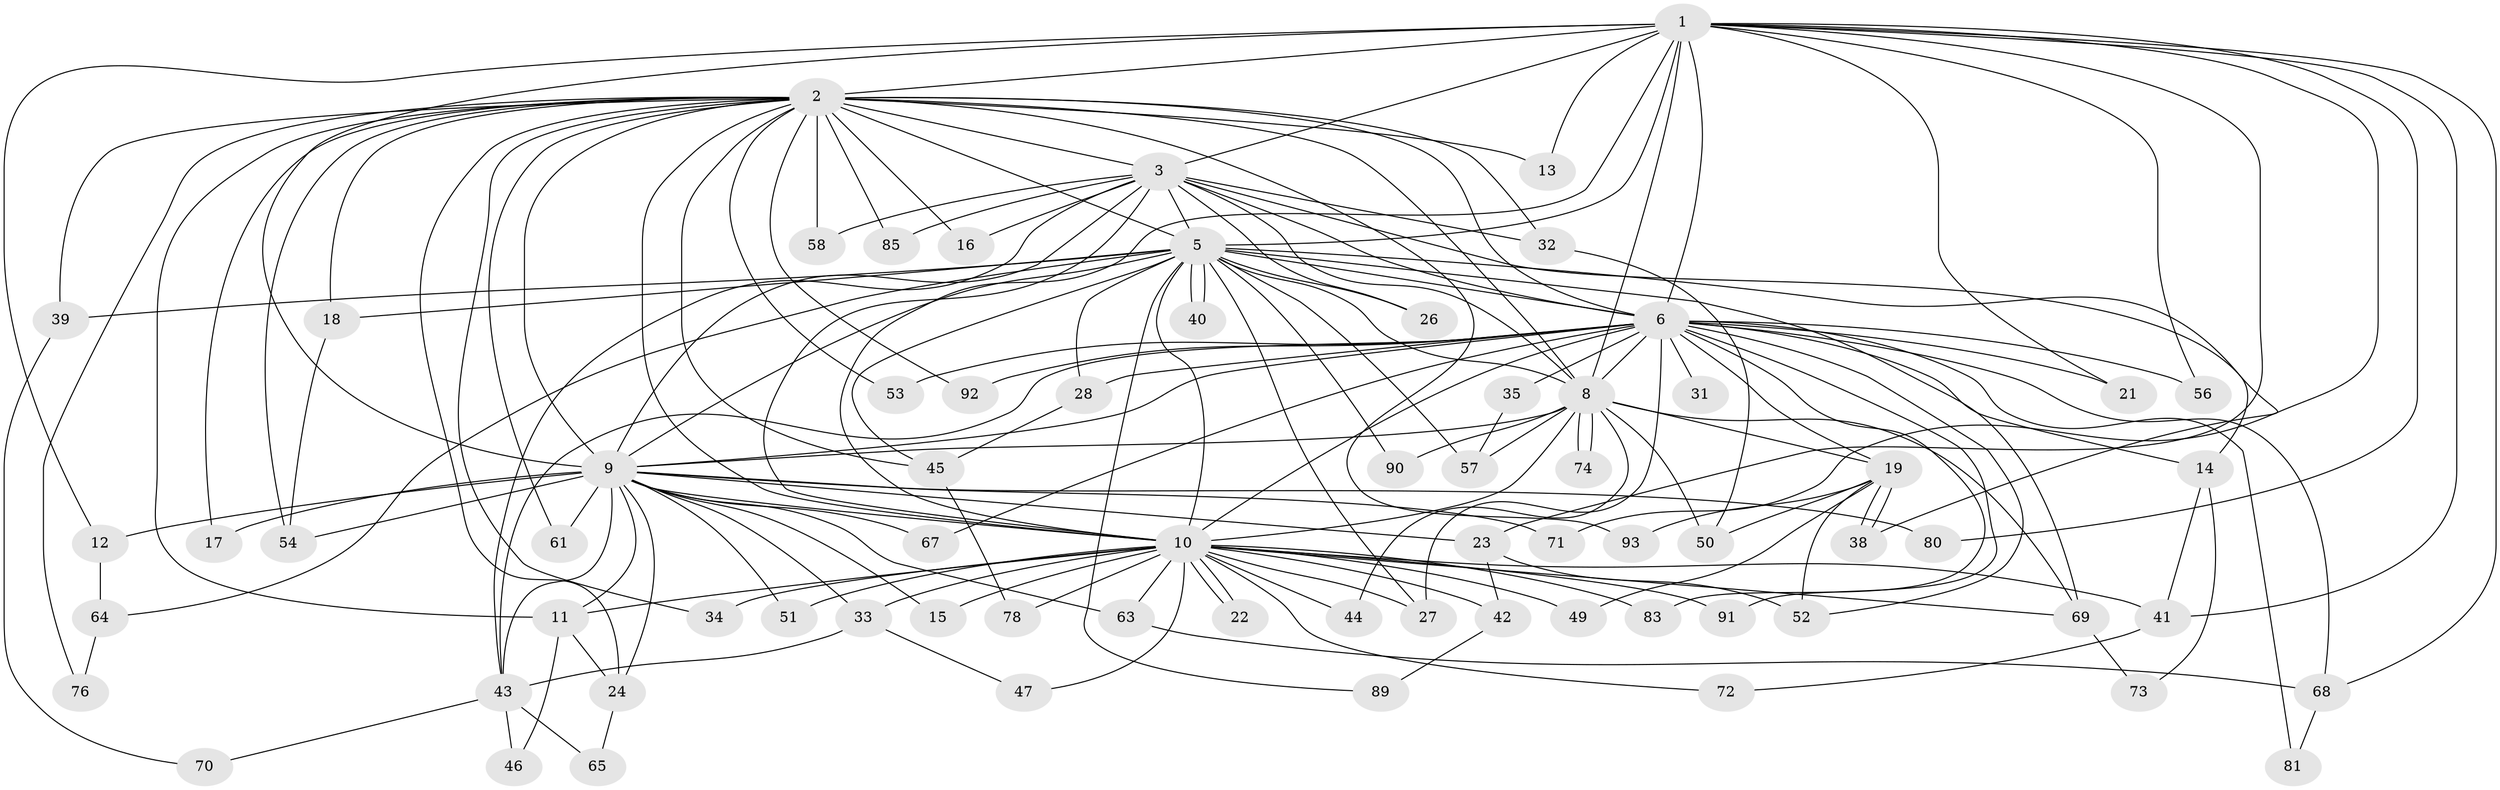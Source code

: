 // original degree distribution, {19: 0.010752688172043012, 16: 0.021505376344086023, 21: 0.021505376344086023, 24: 0.010752688172043012, 18: 0.021505376344086023, 25: 0.010752688172043012, 31: 0.010752688172043012, 5: 0.010752688172043012, 3: 0.1827956989247312, 2: 0.5913978494623656, 4: 0.08602150537634409, 9: 0.010752688172043012, 6: 0.010752688172043012}
// Generated by graph-tools (version 1.1) at 2025/41/03/06/25 10:41:42]
// undirected, 71 vertices, 166 edges
graph export_dot {
graph [start="1"]
  node [color=gray90,style=filled];
  1 [super="+29"];
  2 [super="+4"];
  3 [super="+84"];
  5 [super="+25"];
  6 [super="+7"];
  8 [super="+55"];
  9 [super="+37"];
  10 [super="+77"];
  11 [super="+20"];
  12;
  13;
  14 [super="+48"];
  15;
  16;
  17;
  18;
  19 [super="+30"];
  21;
  22;
  23 [super="+79"];
  24 [super="+87"];
  26;
  27 [super="+36"];
  28;
  31;
  32;
  33;
  34;
  35 [super="+75"];
  38 [super="+86"];
  39;
  40;
  41;
  42;
  43 [super="+59"];
  44;
  45 [super="+60"];
  46;
  47;
  49;
  50 [super="+66"];
  51;
  52;
  53;
  54 [super="+62"];
  56;
  57;
  58;
  61;
  63 [super="+82"];
  64;
  65;
  67;
  68;
  69 [super="+88"];
  70;
  71;
  72;
  73;
  74;
  76;
  78;
  80;
  81;
  83;
  85;
  89;
  90;
  91;
  92;
  93;
  1 -- 2 [weight=2];
  1 -- 3;
  1 -- 5;
  1 -- 6 [weight=2];
  1 -- 8 [weight=2];
  1 -- 9;
  1 -- 10 [weight=2];
  1 -- 12;
  1 -- 13;
  1 -- 21;
  1 -- 23;
  1 -- 41;
  1 -- 68;
  1 -- 71;
  1 -- 80;
  1 -- 56;
  2 -- 3 [weight=2];
  2 -- 5 [weight=2];
  2 -- 6 [weight=4];
  2 -- 8 [weight=2];
  2 -- 9 [weight=2];
  2 -- 10 [weight=3];
  2 -- 16;
  2 -- 24;
  2 -- 34;
  2 -- 85;
  2 -- 93;
  2 -- 11;
  2 -- 76;
  2 -- 13;
  2 -- 17;
  2 -- 18;
  2 -- 92;
  2 -- 32;
  2 -- 39;
  2 -- 53;
  2 -- 54;
  2 -- 58;
  2 -- 61;
  2 -- 45;
  3 -- 5;
  3 -- 6 [weight=2];
  3 -- 8;
  3 -- 9;
  3 -- 10;
  3 -- 16;
  3 -- 26;
  3 -- 32;
  3 -- 58;
  3 -- 85;
  3 -- 43;
  3 -- 38;
  5 -- 6 [weight=3];
  5 -- 8;
  5 -- 9;
  5 -- 10;
  5 -- 14;
  5 -- 18;
  5 -- 26;
  5 -- 27;
  5 -- 28;
  5 -- 39;
  5 -- 40;
  5 -- 40;
  5 -- 45;
  5 -- 57;
  5 -- 64;
  5 -- 89;
  5 -- 90;
  5 -- 69;
  6 -- 8 [weight=2];
  6 -- 9 [weight=2];
  6 -- 10 [weight=2];
  6 -- 14;
  6 -- 19 [weight=2];
  6 -- 31 [weight=2];
  6 -- 35 [weight=2];
  6 -- 52;
  6 -- 56;
  6 -- 68;
  6 -- 92;
  6 -- 67;
  6 -- 81;
  6 -- 83;
  6 -- 21;
  6 -- 91;
  6 -- 28;
  6 -- 53;
  6 -- 43;
  6 -- 27;
  8 -- 9;
  8 -- 10;
  8 -- 19;
  8 -- 44;
  8 -- 50;
  8 -- 57;
  8 -- 69;
  8 -- 74;
  8 -- 74;
  8 -- 90;
  9 -- 10 [weight=2];
  9 -- 11;
  9 -- 12;
  9 -- 15;
  9 -- 17;
  9 -- 23;
  9 -- 24;
  9 -- 33;
  9 -- 43;
  9 -- 51;
  9 -- 54;
  9 -- 61;
  9 -- 63;
  9 -- 67;
  9 -- 71;
  9 -- 80;
  10 -- 15;
  10 -- 22;
  10 -- 22;
  10 -- 27;
  10 -- 33;
  10 -- 34;
  10 -- 41;
  10 -- 42;
  10 -- 44;
  10 -- 47;
  10 -- 49;
  10 -- 51;
  10 -- 63;
  10 -- 69;
  10 -- 72;
  10 -- 78;
  10 -- 83;
  10 -- 91;
  10 -- 11;
  11 -- 46;
  11 -- 24;
  12 -- 64;
  14 -- 73;
  14 -- 41;
  18 -- 54;
  19 -- 38;
  19 -- 38;
  19 -- 49;
  19 -- 52;
  19 -- 93;
  19 -- 50;
  23 -- 42;
  23 -- 52;
  24 -- 65;
  28 -- 45;
  32 -- 50;
  33 -- 43;
  33 -- 47;
  35 -- 57;
  39 -- 70;
  41 -- 72;
  42 -- 89;
  43 -- 46;
  43 -- 70;
  43 -- 65;
  45 -- 78;
  63 -- 68;
  64 -- 76;
  68 -- 81;
  69 -- 73;
}

